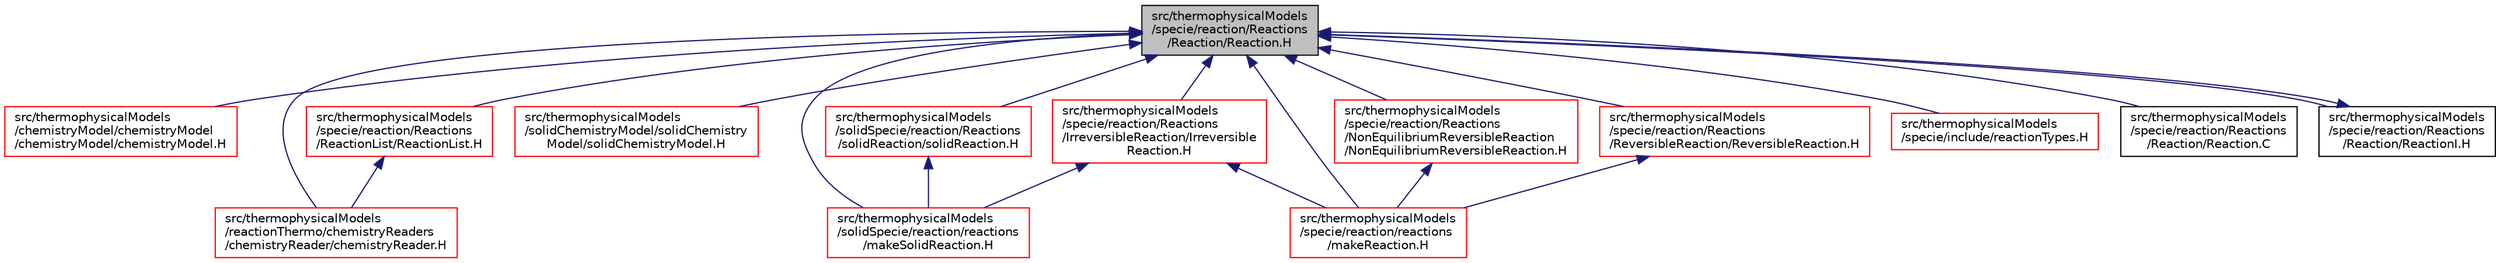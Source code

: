 digraph "src/thermophysicalModels/specie/reaction/Reactions/Reaction/Reaction.H"
{
  bgcolor="transparent";
  edge [fontname="Helvetica",fontsize="10",labelfontname="Helvetica",labelfontsize="10"];
  node [fontname="Helvetica",fontsize="10",shape=record];
  Node104 [label="src/thermophysicalModels\l/specie/reaction/Reactions\l/Reaction/Reaction.H",height=0.2,width=0.4,color="black", fillcolor="grey75", style="filled", fontcolor="black"];
  Node104 -> Node105 [dir="back",color="midnightblue",fontsize="10",style="solid",fontname="Helvetica"];
  Node105 [label="src/thermophysicalModels\l/chemistryModel/chemistryModel\l/chemistryModel/chemistryModel.H",height=0.2,width=0.4,color="red",URL="$a15806.html"];
  Node104 -> Node125 [dir="back",color="midnightblue",fontsize="10",style="solid",fontname="Helvetica"];
  Node125 [label="src/thermophysicalModels\l/reactionThermo/chemistryReaders\l/chemistryReader/chemistryReader.H",height=0.2,width=0.4,color="red",URL="$a16550.html"];
  Node104 -> Node155 [dir="back",color="midnightblue",fontsize="10",style="solid",fontname="Helvetica"];
  Node155 [label="src/thermophysicalModels\l/solidChemistryModel/solidChemistry\lModel/solidChemistryModel.H",height=0.2,width=0.4,color="red",URL="$a16745.html"];
  Node104 -> Node160 [dir="back",color="midnightblue",fontsize="10",style="solid",fontname="Helvetica"];
  Node160 [label="src/thermophysicalModels\l/solidSpecie/reaction/Reactions\l/solidReaction/solidReaction.H",height=0.2,width=0.4,color="red",URL="$a16769.html"];
  Node160 -> Node163 [dir="back",color="midnightblue",fontsize="10",style="solid",fontname="Helvetica"];
  Node163 [label="src/thermophysicalModels\l/solidSpecie/reaction/reactions\l/makeSolidReaction.H",height=0.2,width=0.4,color="red",URL="$a16775.html",tooltip="Macros for instantiating reactions for solid. "];
  Node104 -> Node163 [dir="back",color="midnightblue",fontsize="10",style="solid",fontname="Helvetica"];
  Node104 -> Node165 [dir="back",color="midnightblue",fontsize="10",style="solid",fontname="Helvetica"];
  Node165 [label="src/thermophysicalModels\l/specie/include/reactionTypes.H",height=0.2,width=0.4,color="red",URL="$a16928.html",tooltip="Type definitions for reactions. "];
  Node104 -> Node168 [dir="back",color="midnightblue",fontsize="10",style="solid",fontname="Helvetica"];
  Node168 [label="src/thermophysicalModels\l/specie/reaction/Reactions\l/IrreversibleReaction/Irreversible\lReaction.H",height=0.2,width=0.4,color="red",URL="$a17015.html"];
  Node168 -> Node163 [dir="back",color="midnightblue",fontsize="10",style="solid",fontname="Helvetica"];
  Node168 -> Node170 [dir="back",color="midnightblue",fontsize="10",style="solid",fontname="Helvetica"];
  Node170 [label="src/thermophysicalModels\l/specie/reaction/reactions\l/makeReaction.H",height=0.2,width=0.4,color="red",URL="$a17048.html",tooltip="Macros for instantiating reactions on given thermo packages. "];
  Node104 -> Node171 [dir="back",color="midnightblue",fontsize="10",style="solid",fontname="Helvetica"];
  Node171 [label="src/thermophysicalModels\l/specie/reaction/Reactions\l/NonEquilibriumReversibleReaction\l/NonEquilibriumReversibleReaction.H",height=0.2,width=0.4,color="red",URL="$a17021.html"];
  Node171 -> Node170 [dir="back",color="midnightblue",fontsize="10",style="solid",fontname="Helvetica"];
  Node104 -> Node173 [dir="back",color="midnightblue",fontsize="10",style="solid",fontname="Helvetica"];
  Node173 [label="src/thermophysicalModels\l/specie/reaction/Reactions\l/Reaction/Reaction.C",height=0.2,width=0.4,color="black",URL="$a17024.html"];
  Node104 -> Node174 [dir="back",color="midnightblue",fontsize="10",style="solid",fontname="Helvetica"];
  Node174 [label="src/thermophysicalModels\l/specie/reaction/Reactions\l/Reaction/ReactionI.H",height=0.2,width=0.4,color="black",URL="$a17030.html"];
  Node174 -> Node104 [dir="back",color="midnightblue",fontsize="10",style="solid",fontname="Helvetica"];
  Node104 -> Node175 [dir="back",color="midnightblue",fontsize="10",style="solid",fontname="Helvetica"];
  Node175 [label="src/thermophysicalModels\l/specie/reaction/Reactions\l/ReactionList/ReactionList.H",height=0.2,width=0.4,color="red",URL="$a17036.html"];
  Node175 -> Node125 [dir="back",color="midnightblue",fontsize="10",style="solid",fontname="Helvetica"];
  Node104 -> Node177 [dir="back",color="midnightblue",fontsize="10",style="solid",fontname="Helvetica"];
  Node177 [label="src/thermophysicalModels\l/specie/reaction/Reactions\l/ReversibleReaction/ReversibleReaction.H",height=0.2,width=0.4,color="red",URL="$a17042.html"];
  Node177 -> Node170 [dir="back",color="midnightblue",fontsize="10",style="solid",fontname="Helvetica"];
  Node104 -> Node170 [dir="back",color="midnightblue",fontsize="10",style="solid",fontname="Helvetica"];
}
